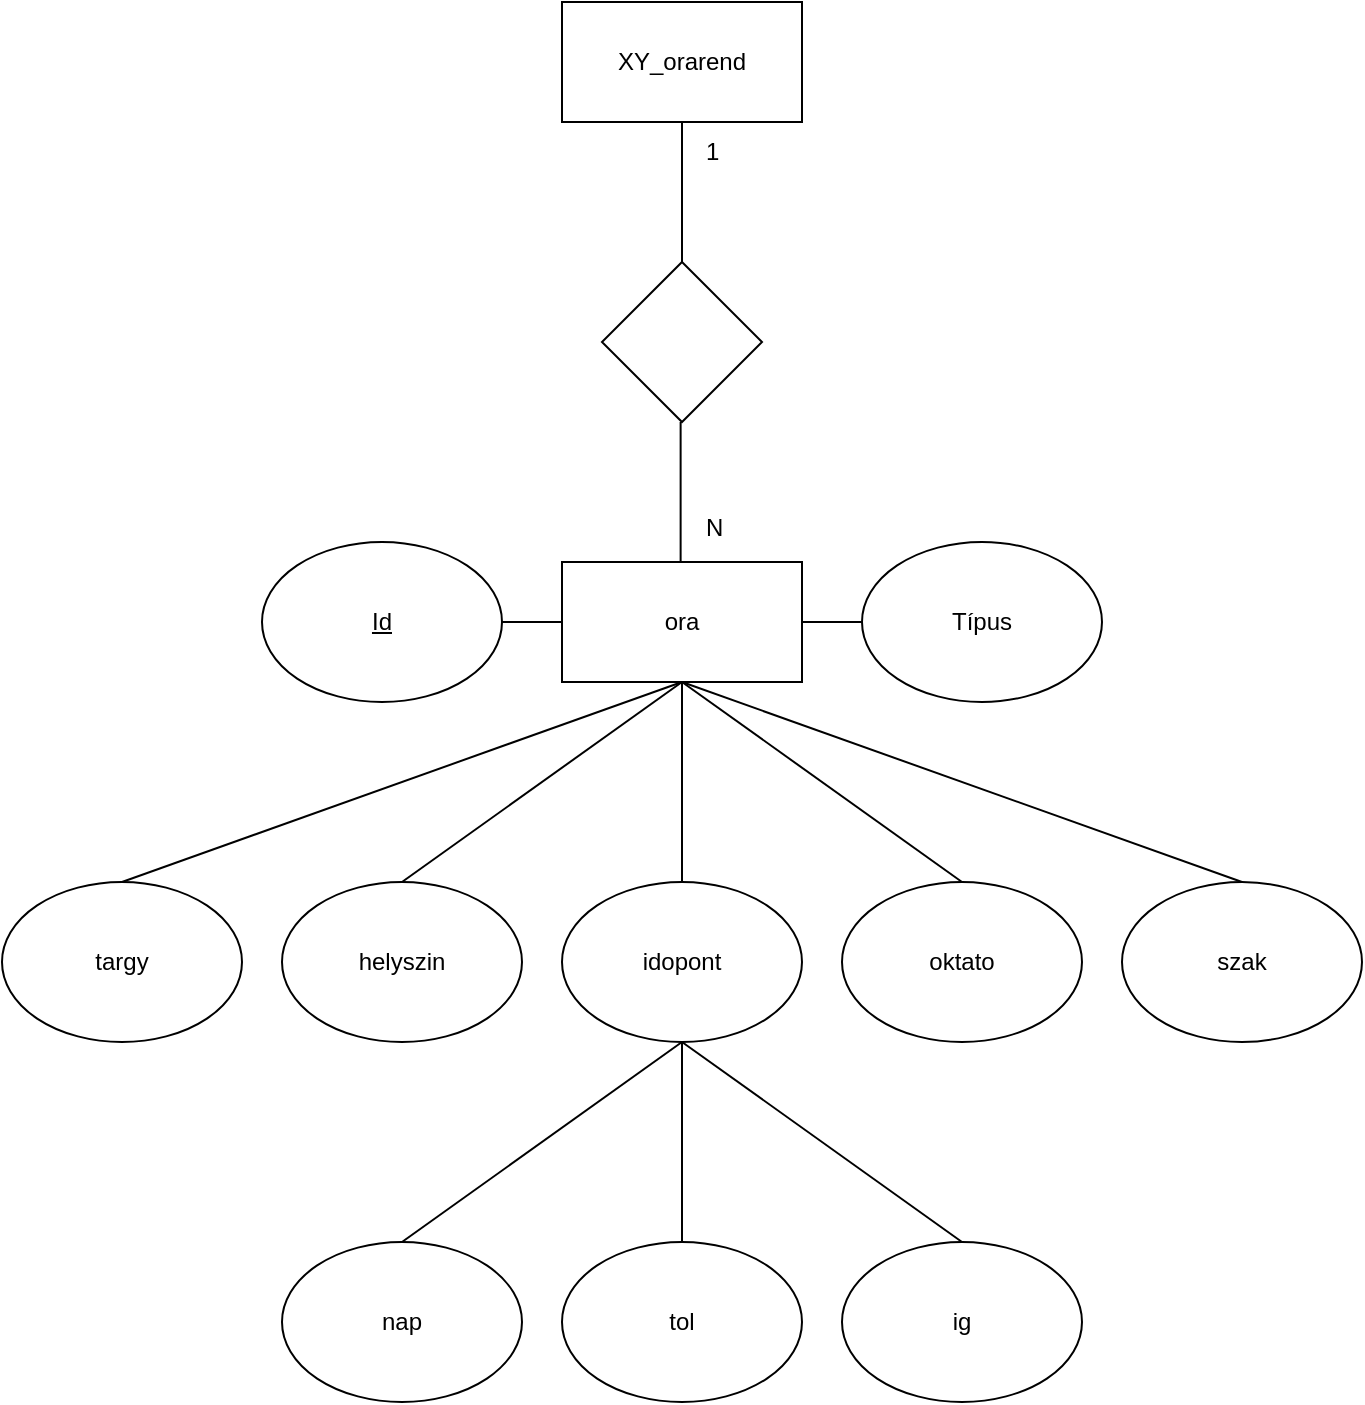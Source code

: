 <mxfile version="28.2.4">
  <diagram name="1 oldal" id="Cxc_hxnu3QabkgUKn_ec">
    <mxGraphModel dx="2009" dy="1824" grid="1" gridSize="10" guides="1" tooltips="1" connect="1" arrows="1" fold="1" page="1" pageScale="1" pageWidth="827" pageHeight="1169" math="0" shadow="0">
      <root>
        <mxCell id="0" />
        <mxCell id="1" parent="0" />
        <mxCell id="ZdFYsTKnEJbk1vIwcUh--1" value="XY_orarend" style="rounded=0;whiteSpace=wrap;html=1;" parent="1" vertex="1">
          <mxGeometry x="120" y="-100" width="120" height="60" as="geometry" />
        </mxCell>
        <mxCell id="ZdFYsTKnEJbk1vIwcUh--2" value="ora" style="rounded=0;whiteSpace=wrap;html=1;" parent="1" vertex="1">
          <mxGeometry x="120" y="180" width="120" height="60" as="geometry" />
        </mxCell>
        <mxCell id="ZdFYsTKnEJbk1vIwcUh--3" value="&lt;u&gt;Id&lt;/u&gt;" style="ellipse;whiteSpace=wrap;html=1;" parent="1" vertex="1">
          <mxGeometry x="-30" y="170" width="120" height="80" as="geometry" />
        </mxCell>
        <mxCell id="ZdFYsTKnEJbk1vIwcUh--4" value="Típus" style="ellipse;whiteSpace=wrap;html=1;" parent="1" vertex="1">
          <mxGeometry x="270" y="170" width="120" height="80" as="geometry" />
        </mxCell>
        <mxCell id="ZdFYsTKnEJbk1vIwcUh--5" value="" style="endArrow=none;html=1;rounded=0;exitX=1;exitY=0.5;exitDx=0;exitDy=0;entryX=0;entryY=0.5;entryDx=0;entryDy=0;" parent="1" source="ZdFYsTKnEJbk1vIwcUh--2" target="ZdFYsTKnEJbk1vIwcUh--4" edge="1">
          <mxGeometry width="50" height="50" relative="1" as="geometry">
            <mxPoint x="390" y="240" as="sourcePoint" />
            <mxPoint x="440" y="190" as="targetPoint" />
          </mxGeometry>
        </mxCell>
        <mxCell id="ZdFYsTKnEJbk1vIwcUh--6" value="" style="endArrow=none;html=1;rounded=0;exitX=0;exitY=0.5;exitDx=0;exitDy=0;entryX=1;entryY=0.5;entryDx=0;entryDy=0;" parent="1" source="ZdFYsTKnEJbk1vIwcUh--2" target="ZdFYsTKnEJbk1vIwcUh--3" edge="1">
          <mxGeometry width="50" height="50" relative="1" as="geometry">
            <mxPoint x="390" y="240" as="sourcePoint" />
            <mxPoint x="440" y="190" as="targetPoint" />
          </mxGeometry>
        </mxCell>
        <mxCell id="ZdFYsTKnEJbk1vIwcUh--8" value="1" style="text;html=1;whiteSpace=wrap;overflow=hidden;rounded=0;" parent="1" vertex="1">
          <mxGeometry x="190" y="-39" width="20" height="30" as="geometry" />
        </mxCell>
        <mxCell id="ZdFYsTKnEJbk1vIwcUh--9" value="N" style="text;html=1;whiteSpace=wrap;overflow=hidden;rounded=0;" parent="1" vertex="1">
          <mxGeometry x="190" y="149" width="20" height="30" as="geometry" />
        </mxCell>
        <mxCell id="ZdFYsTKnEJbk1vIwcUh--15" value="nap" style="ellipse;whiteSpace=wrap;html=1;" parent="1" vertex="1">
          <mxGeometry x="-20" y="520" width="120" height="80" as="geometry" />
        </mxCell>
        <mxCell id="ZdFYsTKnEJbk1vIwcUh--16" value="tol" style="ellipse;whiteSpace=wrap;html=1;" parent="1" vertex="1">
          <mxGeometry x="120" y="520" width="120" height="80" as="geometry" />
        </mxCell>
        <mxCell id="ZdFYsTKnEJbk1vIwcUh--17" value="ig" style="ellipse;whiteSpace=wrap;html=1;" parent="1" vertex="1">
          <mxGeometry x="260" y="520" width="120" height="80" as="geometry" />
        </mxCell>
        <mxCell id="ZdFYsTKnEJbk1vIwcUh--18" value="" style="endArrow=none;html=1;rounded=0;entryX=0.5;entryY=1;entryDx=0;entryDy=0;exitX=0.5;exitY=0;exitDx=0;exitDy=0;" parent="1" target="ZdFYsTKnEJbk1vIwcUh--2" edge="1">
          <mxGeometry width="50" height="50" relative="1" as="geometry">
            <mxPoint x="180" y="340.0" as="sourcePoint" />
            <mxPoint x="260" y="280" as="targetPoint" />
          </mxGeometry>
        </mxCell>
        <mxCell id="ZdFYsTKnEJbk1vIwcUh--19" value="" style="endArrow=none;html=1;rounded=0;entryX=0.5;entryY=1;entryDx=0;entryDy=0;exitX=0.5;exitY=0;exitDx=0;exitDy=0;" parent="1" target="ZdFYsTKnEJbk1vIwcUh--2" edge="1">
          <mxGeometry width="50" height="50" relative="1" as="geometry">
            <mxPoint x="320" y="340.0" as="sourcePoint" />
            <mxPoint x="220" y="270" as="targetPoint" />
          </mxGeometry>
        </mxCell>
        <mxCell id="ZdFYsTKnEJbk1vIwcUh--20" value="" style="endArrow=none;html=1;rounded=0;entryX=0.5;entryY=1;entryDx=0;entryDy=0;exitX=0.5;exitY=0;exitDx=0;exitDy=0;" parent="1" target="ZdFYsTKnEJbk1vIwcUh--2" edge="1">
          <mxGeometry width="50" height="50" relative="1" as="geometry">
            <mxPoint x="460" y="340.0" as="sourcePoint" />
            <mxPoint x="370" y="290" as="targetPoint" />
          </mxGeometry>
        </mxCell>
        <mxCell id="ZdFYsTKnEJbk1vIwcUh--21" value="" style="endArrow=none;html=1;rounded=0;entryX=0.5;entryY=1;entryDx=0;entryDy=0;exitX=0.5;exitY=0;exitDx=0;exitDy=0;" parent="1" target="ZdFYsTKnEJbk1vIwcUh--2" edge="1">
          <mxGeometry width="50" height="50" relative="1" as="geometry">
            <mxPoint x="40" y="340.0" as="sourcePoint" />
            <mxPoint x="440" y="270" as="targetPoint" />
          </mxGeometry>
        </mxCell>
        <mxCell id="ZdFYsTKnEJbk1vIwcUh--22" value="" style="endArrow=none;html=1;rounded=0;entryX=0.5;entryY=1;entryDx=0;entryDy=0;exitX=0.5;exitY=0;exitDx=0;exitDy=0;" parent="1" target="ZdFYsTKnEJbk1vIwcUh--2" edge="1">
          <mxGeometry width="50" height="50" relative="1" as="geometry">
            <mxPoint x="-100" y="340.0" as="sourcePoint" />
            <mxPoint x="150" y="310" as="targetPoint" />
          </mxGeometry>
        </mxCell>
        <mxCell id="ZdFYsTKnEJbk1vIwcUh--32" value="" style="endArrow=none;html=1;rounded=0;exitX=0.5;exitY=1;exitDx=0;exitDy=0;entryX=0.5;entryY=0;entryDx=0;entryDy=0;" parent="1" source="OjWk2u3dfDYEnAF03pPY-3" target="ZdFYsTKnEJbk1vIwcUh--16" edge="1">
          <mxGeometry width="50" height="50" relative="1" as="geometry">
            <mxPoint x="180" y="400.0" as="sourcePoint" />
            <mxPoint x="260" y="310" as="targetPoint" />
          </mxGeometry>
        </mxCell>
        <mxCell id="ZdFYsTKnEJbk1vIwcUh--33" value="" style="endArrow=none;html=1;rounded=0;exitX=0.5;exitY=1;exitDx=0;exitDy=0;entryX=0.5;entryY=0;entryDx=0;entryDy=0;" parent="1" source="OjWk2u3dfDYEnAF03pPY-3" target="ZdFYsTKnEJbk1vIwcUh--15" edge="1">
          <mxGeometry width="50" height="50" relative="1" as="geometry">
            <mxPoint x="180" y="400.0" as="sourcePoint" />
            <mxPoint x="170" y="485" as="targetPoint" />
          </mxGeometry>
        </mxCell>
        <mxCell id="ZdFYsTKnEJbk1vIwcUh--34" value="" style="endArrow=none;html=1;rounded=0;exitX=0.5;exitY=1;exitDx=0;exitDy=0;entryX=0.5;entryY=0;entryDx=0;entryDy=0;" parent="1" source="OjWk2u3dfDYEnAF03pPY-3" target="ZdFYsTKnEJbk1vIwcUh--17" edge="1">
          <mxGeometry width="50" height="50" relative="1" as="geometry">
            <mxPoint x="180" y="400.0" as="sourcePoint" />
            <mxPoint x="130" y="545" as="targetPoint" />
          </mxGeometry>
        </mxCell>
        <mxCell id="OjWk2u3dfDYEnAF03pPY-1" value="&lt;span&gt;targy&lt;/span&gt;" style="ellipse;whiteSpace=wrap;html=1;strokeColor=default;fontStyle=0" vertex="1" parent="1">
          <mxGeometry x="-160" y="340" width="120" height="80" as="geometry" />
        </mxCell>
        <mxCell id="OjWk2u3dfDYEnAF03pPY-2" value="&lt;span&gt;helyszin&lt;/span&gt;" style="ellipse;whiteSpace=wrap;html=1;strokeColor=default;fontStyle=0" vertex="1" parent="1">
          <mxGeometry x="-20" y="340" width="120" height="80" as="geometry" />
        </mxCell>
        <mxCell id="OjWk2u3dfDYEnAF03pPY-3" value="&lt;span&gt;idopont&lt;/span&gt;" style="ellipse;whiteSpace=wrap;html=1;strokeColor=default;fontStyle=0" vertex="1" parent="1">
          <mxGeometry x="120" y="340" width="120" height="80" as="geometry" />
        </mxCell>
        <mxCell id="OjWk2u3dfDYEnAF03pPY-4" value="&lt;span&gt;oktato&lt;/span&gt;" style="ellipse;whiteSpace=wrap;html=1;strokeColor=default;fontStyle=0" vertex="1" parent="1">
          <mxGeometry x="260" y="340" width="120" height="80" as="geometry" />
        </mxCell>
        <mxCell id="OjWk2u3dfDYEnAF03pPY-5" value="&lt;span&gt;szak&lt;/span&gt;" style="ellipse;whiteSpace=wrap;html=1;strokeColor=default;fontStyle=0" vertex="1" parent="1">
          <mxGeometry x="400" y="340" width="120" height="80" as="geometry" />
        </mxCell>
        <mxCell id="OjWk2u3dfDYEnAF03pPY-6" value="" style="rhombus;whiteSpace=wrap;html=1;" vertex="1" parent="1">
          <mxGeometry x="140" y="30" width="80" height="80" as="geometry" />
        </mxCell>
        <mxCell id="OjWk2u3dfDYEnAF03pPY-7" value="" style="endArrow=none;html=1;rounded=0;entryX=0.5;entryY=1;entryDx=0;entryDy=0;exitX=0.5;exitY=0;exitDx=0;exitDy=0;" edge="1" parent="1" source="OjWk2u3dfDYEnAF03pPY-6" target="ZdFYsTKnEJbk1vIwcUh--1">
          <mxGeometry width="50" height="50" relative="1" as="geometry">
            <mxPoint x="80" y="70" as="sourcePoint" />
            <mxPoint x="130" y="20" as="targetPoint" />
          </mxGeometry>
        </mxCell>
        <mxCell id="OjWk2u3dfDYEnAF03pPY-8" value="" style="endArrow=none;html=1;rounded=0;entryX=0.5;entryY=1;entryDx=0;entryDy=0;exitX=0.5;exitY=0;exitDx=0;exitDy=0;" edge="1" parent="1">
          <mxGeometry width="50" height="50" relative="1" as="geometry">
            <mxPoint x="179.31" y="180" as="sourcePoint" />
            <mxPoint x="179.31" y="110" as="targetPoint" />
          </mxGeometry>
        </mxCell>
      </root>
    </mxGraphModel>
  </diagram>
</mxfile>
